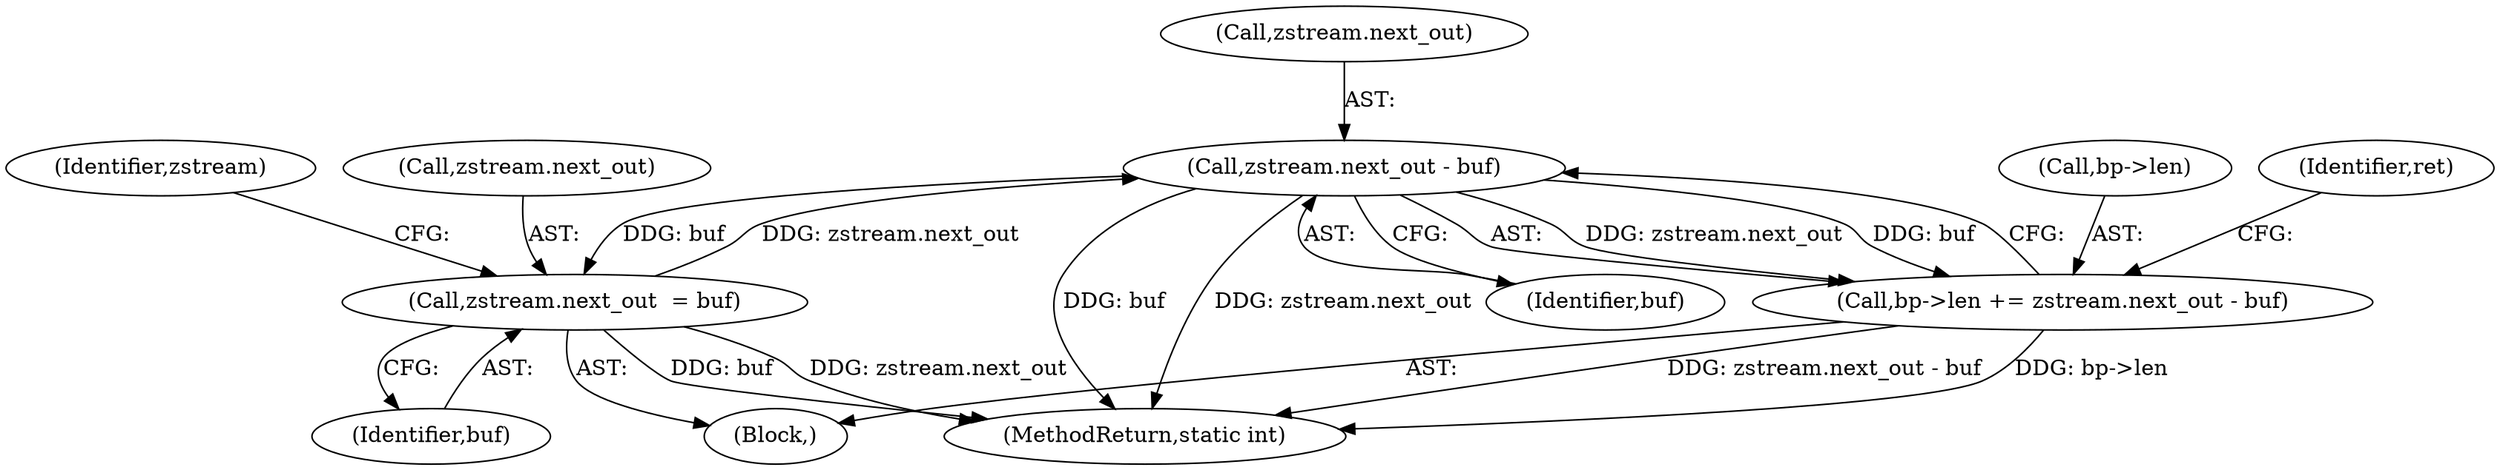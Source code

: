 digraph "0_FFmpeg_e371f031b942d73e02c090170975561fabd5c264@pointer" {
"1000210" [label="(Call,zstream.next_out - buf)"];
"1000175" [label="(Call,zstream.next_out  = buf)"];
"1000210" [label="(Call,zstream.next_out - buf)"];
"1000206" [label="(Call,bp->len += zstream.next_out - buf)"];
"1000182" [label="(Identifier,zstream)"];
"1000206" [label="(Call,bp->len += zstream.next_out - buf)"];
"1000243" [label="(MethodReturn,static int)"];
"1000214" [label="(Identifier,buf)"];
"1000157" [label="(Block,)"];
"1000211" [label="(Call,zstream.next_out)"];
"1000210" [label="(Call,zstream.next_out - buf)"];
"1000179" [label="(Identifier,buf)"];
"1000175" [label="(Call,zstream.next_out  = buf)"];
"1000207" [label="(Call,bp->len)"];
"1000176" [label="(Call,zstream.next_out)"];
"1000217" [label="(Identifier,ret)"];
"1000210" -> "1000206"  [label="AST: "];
"1000210" -> "1000214"  [label="CFG: "];
"1000211" -> "1000210"  [label="AST: "];
"1000214" -> "1000210"  [label="AST: "];
"1000206" -> "1000210"  [label="CFG: "];
"1000210" -> "1000243"  [label="DDG: buf"];
"1000210" -> "1000243"  [label="DDG: zstream.next_out"];
"1000210" -> "1000175"  [label="DDG: buf"];
"1000210" -> "1000206"  [label="DDG: zstream.next_out"];
"1000210" -> "1000206"  [label="DDG: buf"];
"1000175" -> "1000210"  [label="DDG: zstream.next_out"];
"1000175" -> "1000157"  [label="AST: "];
"1000175" -> "1000179"  [label="CFG: "];
"1000176" -> "1000175"  [label="AST: "];
"1000179" -> "1000175"  [label="AST: "];
"1000182" -> "1000175"  [label="CFG: "];
"1000175" -> "1000243"  [label="DDG: buf"];
"1000175" -> "1000243"  [label="DDG: zstream.next_out"];
"1000206" -> "1000157"  [label="AST: "];
"1000207" -> "1000206"  [label="AST: "];
"1000217" -> "1000206"  [label="CFG: "];
"1000206" -> "1000243"  [label="DDG: zstream.next_out - buf"];
"1000206" -> "1000243"  [label="DDG: bp->len"];
}
